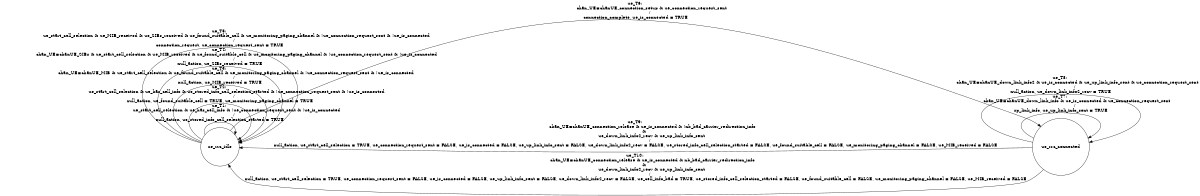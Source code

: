 digraph UE{
rankdir = LR;
size = "8,5"
node [shape = circle, label="ue_rrc_idle"]ue_rrc_idle;
node [shape = circle, label="ue_rrc_connected"]ue_rrc_connected;
ue_rrc_idle -> ue_rrc_idle [label = "ue_T1: 
                         ue_start_cell_selection & ue_has_cell_info & !ue_connection_request_sent & !ue_is_connected 
                    /
null_action, ue_stored_info_cell_selection_started = TRUE"]
ue_rrc_idle -> ue_rrc_idle [label = "ue_T2: 
                         ue_start_cell_selection & ue_has_cell_info & ue_stored_info_cell_selection_started & !ue_connection_request_sent & !ue_is_connected 
                    /
null_action, ue_found_suitable_cell = TRUE, ue_monitoring_paging_channel = TRUE"]
ue_rrc_idle -> ue_rrc_idle [label = "ue_T3: 
                        chan_UE=chanUE_MIB & ue_start_cell_selection & ue_found_suitable_cell & ue_monitoring_paging_channel & !ue_connection_request_sent & !ue_is_connected 
                    /
null_action, ue_MIB_received = TRUE"]
ue_rrc_idle -> ue_rrc_idle [label = "ue_T4: 
                         chan_UE=chanUE_SIBs & ue_start_cell_selection & ue_MIB_received & ue_found_suitable_cell & ue_monitoring_paging_channel & !ue_connection_request_sent & !ue_is_connected 
                    /
null_action, ue_SIBs_received = TRUE"]
ue_rrc_idle -> ue_rrc_idle [label = "ue_T5: 
                         ue_start_cell_selection & ue_MIB_received & ue_SIBs_received & ue_found_suitable_cell & ue_monitoring_paging_channel & !ue_connection_request_sent & !ue_is_connected 
                    /
connection_request, ue_connection_request_sent = TRUE"]
ue_rrc_idle -> ue_rrc_connected [label = "ue_T6: 
                        chan_UE=chanUE_connection_setup & ue_connection_request_sent 
                    /
connection_complete, ue_is_connected = TRUE"]
ue_rrc_connected -> ue_rrc_connected [label = "ue_T7: 
                        chan_UE=chanUE_down_link_info & ue_is_connected & ue_connection_request_sent 
                    /
up_link_info, ue_up_link_info_sent = TRUE"]
ue_rrc_connected -> ue_rrc_connected [label = "ue_T8: 
                        chan_UE=chanUE_down_link_info2 & ue_is_connected & ue_up_link_info_sent & ue_connection_request_sent
                    /
null_action, ue_down_link_info2_recv = TRUE"]
ue_rrc_connected -> ue_rrc_idle [label = "ue_T9: 
                        chan_UE=chanUE_connection_release & ue_is_connected & !nb_bad_carrier_redirection_info
             & 
                        ue_down_link_info2_recv & ue_up_link_info_sent 
                    /
null_action, ue_start_cell_selection = TRUE, ue_connection_request_sent = FALSE, ue_is_connected = FALSE, ue_up_link_info_sent = FALSE, ue_down_link_info2_recv = FALSE, ue_stored_info_cell_selection_started = FALSE, ue_found_suitable_cell = FALSE, ue_monitoring_paging_channel = FALSE, ue_MIB_received = FALSE"]
ue_rrc_connected -> ue_rrc_idle [label = "ue_T10: 
                        chan_UE=chanUE_connection_release & ue_is_connected & nb_bad_carrier_redirection_info
             & 
                        ue_down_link_info2_recv & ue_up_link_info_sent 
                    /
null_action, ue_start_cell_selection = TRUE, ue_connection_request_sent = FALSE, ue_is_connected = FALSE, ue_up_link_info_sent = FALSE, ue_down_link_info2_recv = FALSE, ue_cell_info_bad = TRUE, ue_stored_info_cell_selection_started = FALSE, ue_found_suitable_cell = FALSE, ue_monitoring_paging_channel = FALSE, ue_MIB_received = FALSE"]
}
